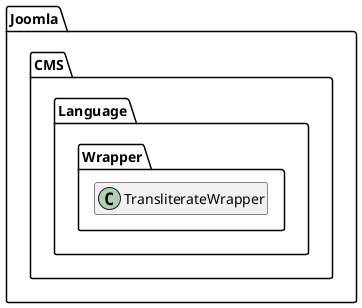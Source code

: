 @startuml
set namespaceSeparator \\
hide members
hide << alias >> circle

class Joomla\\CMS\\Language\\Wrapper\\TransliterateWrapper
@enduml
